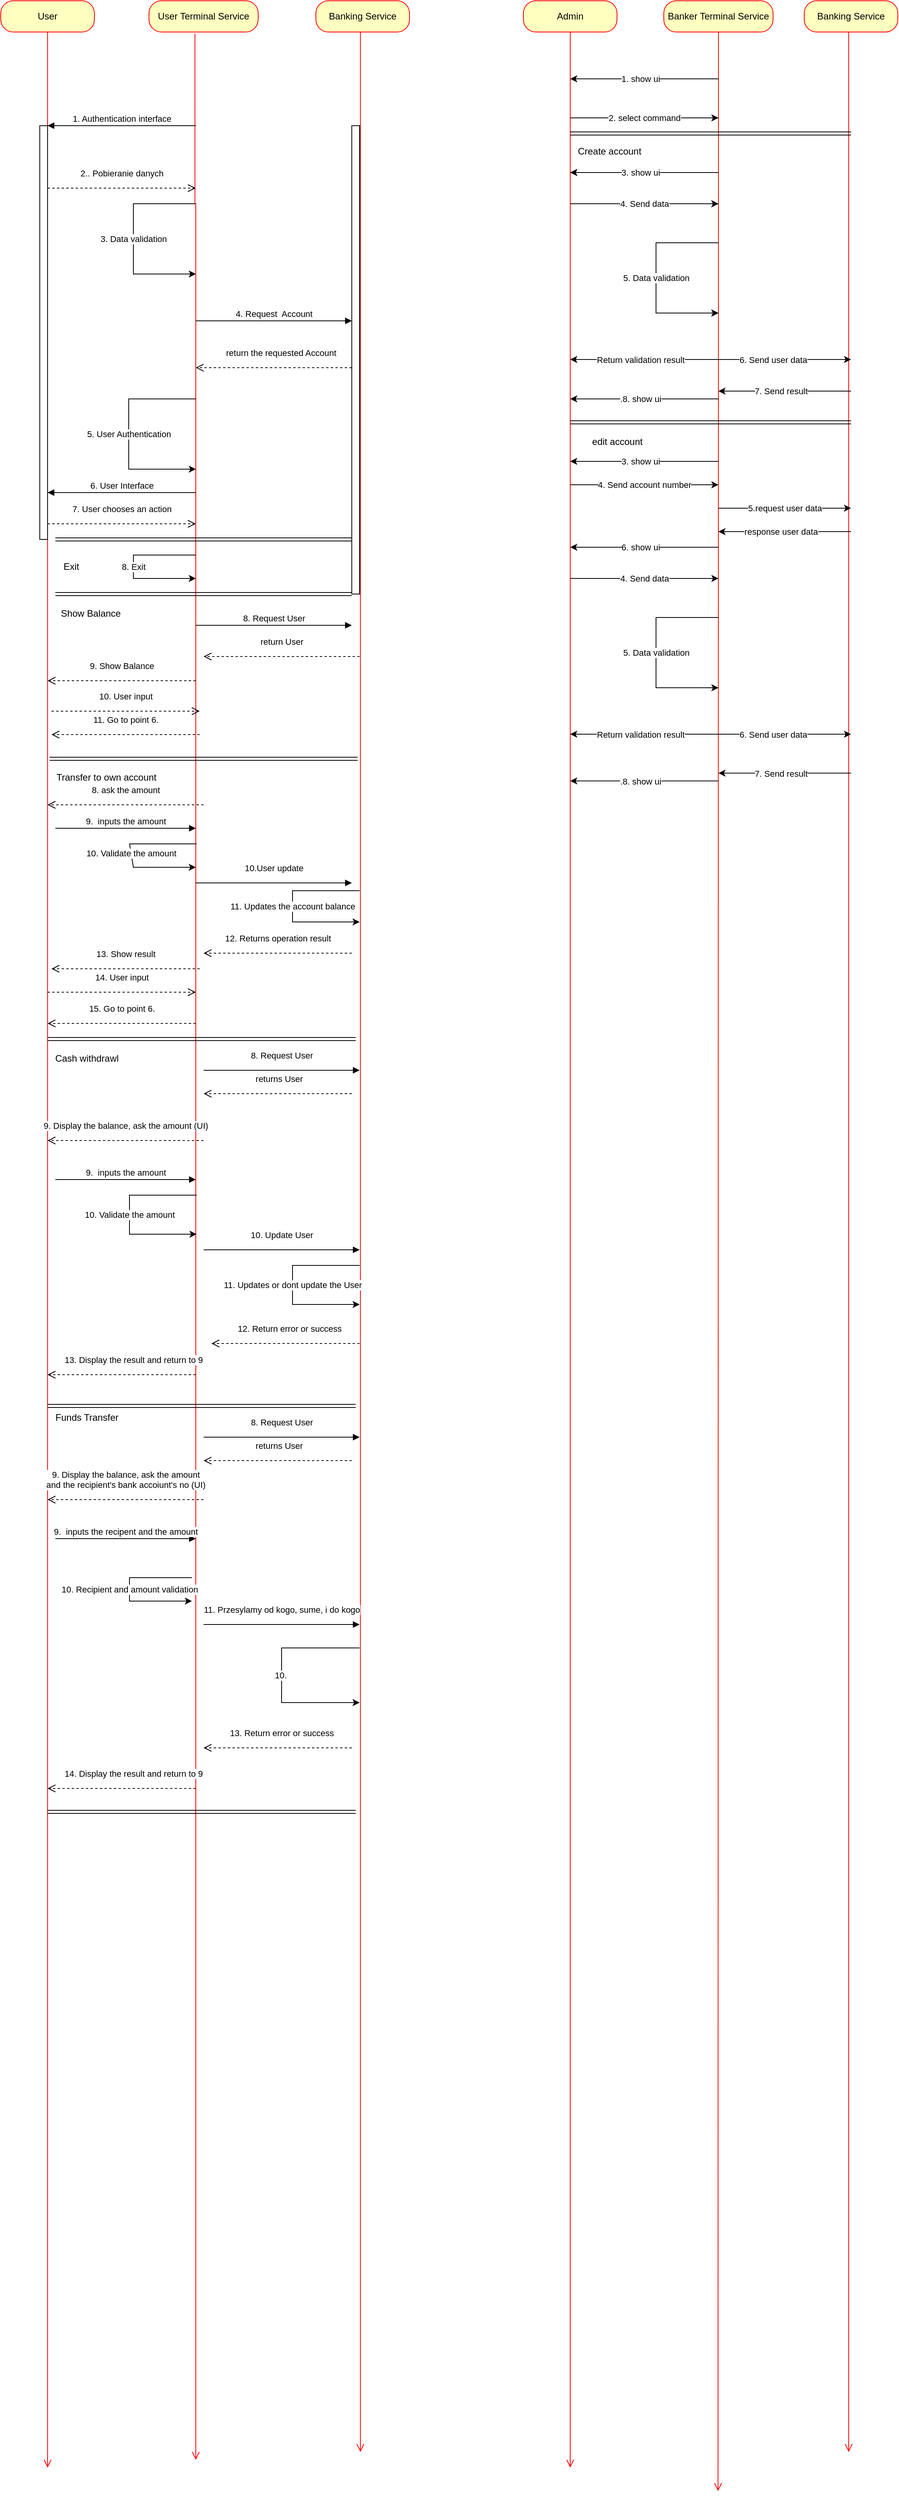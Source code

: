<mxfile version="21.3.2" type="device">
  <diagram id="pbOJgXOL5BV4dpU_iane" name="Page-1">
    <mxGraphModel dx="934" dy="515" grid="1" gridSize="10" guides="1" tooltips="1" connect="1" arrows="1" fold="1" page="1" pageScale="1" pageWidth="827" pageHeight="1169" math="0" shadow="0">
      <root>
        <mxCell id="0" />
        <mxCell id="1" parent="0" />
        <mxCell id="kGQKNDCrvxkRR9i95Aic-10" style="edgeStyle=orthogonalEdgeStyle;rounded=0;orthogonalLoop=1;jettySize=auto;html=1;exitX=0.5;exitY=1;exitDx=0;exitDy=0;" parent="1" edge="1">
          <mxGeometry relative="1" as="geometry">
            <mxPoint x="325" y="350" as="sourcePoint" />
            <mxPoint x="325" y="350" as="targetPoint" />
          </mxGeometry>
        </mxCell>
        <mxCell id="kGQKNDCrvxkRR9i95Aic-25" value="User" style="rounded=1;whiteSpace=wrap;html=1;arcSize=40;fontColor=#000000;fillColor=#ffffc0;strokeColor=#ff0000;" parent="1" vertex="1">
          <mxGeometry x="10" y="100" width="120" height="40" as="geometry" />
        </mxCell>
        <mxCell id="kGQKNDCrvxkRR9i95Aic-26" value="" style="edgeStyle=orthogonalEdgeStyle;html=1;verticalAlign=bottom;endArrow=open;endSize=8;strokeColor=#ff0000;rounded=0;" parent="1" source="kGQKNDCrvxkRR9i95Aic-25" edge="1">
          <mxGeometry relative="1" as="geometry">
            <mxPoint x="70" y="3260" as="targetPoint" />
            <Array as="points">
              <mxPoint x="70" y="515" />
              <mxPoint x="70" y="515" />
            </Array>
          </mxGeometry>
        </mxCell>
        <mxCell id="kGQKNDCrvxkRR9i95Aic-27" value="User Terminal Service" style="rounded=1;whiteSpace=wrap;html=1;arcSize=40;fontColor=#000000;fillColor=#ffffc0;strokeColor=#ff0000;" parent="1" vertex="1">
          <mxGeometry x="200" y="100" width="140" height="40" as="geometry" />
        </mxCell>
        <mxCell id="kGQKNDCrvxkRR9i95Aic-28" value="" style="edgeStyle=orthogonalEdgeStyle;html=1;verticalAlign=bottom;endArrow=open;endSize=8;strokeColor=#ff0000;rounded=0;exitX=0.421;exitY=1.05;exitDx=0;exitDy=0;exitPerimeter=0;" parent="1" source="kGQKNDCrvxkRR9i95Aic-27" edge="1">
          <mxGeometry relative="1" as="geometry">
            <mxPoint x="260" y="3250" as="targetPoint" />
            <mxPoint x="260" y="330" as="sourcePoint" />
            <Array as="points">
              <mxPoint x="259" y="360" />
              <mxPoint x="260" y="360" />
            </Array>
          </mxGeometry>
        </mxCell>
        <mxCell id="kGQKNDCrvxkRR9i95Aic-32" value="" style="html=1;points=[];perimeter=orthogonalPerimeter;outlineConnect=0;targetShapes=umlLifeline;portConstraint=eastwest;newEdgeStyle={&quot;edgeStyle&quot;:&quot;elbowEdgeStyle&quot;,&quot;elbow&quot;:&quot;vertical&quot;,&quot;curved&quot;:0,&quot;rounded&quot;:0};" parent="1" vertex="1">
          <mxGeometry x="60" y="260" width="10" height="530" as="geometry" />
        </mxCell>
        <mxCell id="kGQKNDCrvxkRR9i95Aic-33" value="1. Authentication interface" style="html=1;verticalAlign=bottom;endArrow=block;edgeStyle=elbowEdgeStyle;elbow=vertical;curved=0;rounded=0;" parent="1" target="kGQKNDCrvxkRR9i95Aic-32" edge="1">
          <mxGeometry relative="1" as="geometry">
            <mxPoint x="260" y="260" as="sourcePoint" />
          </mxGeometry>
        </mxCell>
        <mxCell id="kGQKNDCrvxkRR9i95Aic-34" value="2.. Pobieranie danych" style="html=1;verticalAlign=bottom;endArrow=open;dashed=1;endSize=8;edgeStyle=elbowEdgeStyle;elbow=vertical;curved=0;rounded=0;" parent="1" edge="1">
          <mxGeometry y="10" relative="1" as="geometry">
            <mxPoint x="260" y="340" as="targetPoint" />
            <mxPoint x="70" y="340" as="sourcePoint" />
            <mxPoint as="offset" />
          </mxGeometry>
        </mxCell>
        <mxCell id="kGQKNDCrvxkRR9i95Aic-37" value="" style="endArrow=classic;html=1;rounded=0;" parent="1" edge="1">
          <mxGeometry relative="1" as="geometry">
            <mxPoint x="260" y="360" as="sourcePoint" />
            <mxPoint x="260" y="450" as="targetPoint" />
            <Array as="points">
              <mxPoint x="180" y="360" />
              <mxPoint x="180" y="450" />
            </Array>
          </mxGeometry>
        </mxCell>
        <mxCell id="kGQKNDCrvxkRR9i95Aic-38" value="3. Data validation" style="edgeLabel;resizable=0;html=1;align=center;verticalAlign=middle;" parent="kGQKNDCrvxkRR9i95Aic-37" connectable="0" vertex="1">
          <mxGeometry relative="1" as="geometry" />
        </mxCell>
        <mxCell id="kGQKNDCrvxkRR9i95Aic-39" value="Banking Service" style="rounded=1;whiteSpace=wrap;html=1;arcSize=40;fontColor=#000000;fillColor=#ffffc0;strokeColor=#ff0000;" parent="1" vertex="1">
          <mxGeometry x="414" y="100" width="120" height="40" as="geometry" />
        </mxCell>
        <mxCell id="kGQKNDCrvxkRR9i95Aic-40" value="" style="edgeStyle=orthogonalEdgeStyle;html=1;verticalAlign=bottom;endArrow=open;endSize=8;strokeColor=#ff0000;rounded=0;" parent="1" source="kGQKNDCrvxkRR9i95Aic-39" edge="1">
          <mxGeometry relative="1" as="geometry">
            <mxPoint x="471" y="3240" as="targetPoint" />
            <Array as="points">
              <mxPoint x="471" y="230" />
              <mxPoint x="471" y="230" />
            </Array>
          </mxGeometry>
        </mxCell>
        <mxCell id="kGQKNDCrvxkRR9i95Aic-42" value="" style="html=1;points=[];perimeter=orthogonalPerimeter;outlineConnect=0;targetShapes=umlLifeline;portConstraint=eastwest;newEdgeStyle={&quot;edgeStyle&quot;:&quot;elbowEdgeStyle&quot;,&quot;elbow&quot;:&quot;vertical&quot;,&quot;curved&quot;:0,&quot;rounded&quot;:0};" parent="1" vertex="1">
          <mxGeometry x="460" y="260" width="10" height="600" as="geometry" />
        </mxCell>
        <mxCell id="kGQKNDCrvxkRR9i95Aic-43" value="4. Request&amp;nbsp; Account" style="html=1;verticalAlign=bottom;endArrow=block;edgeStyle=elbowEdgeStyle;elbow=vertical;curved=0;rounded=0;" parent="1" target="kGQKNDCrvxkRR9i95Aic-42" edge="1">
          <mxGeometry relative="1" as="geometry">
            <mxPoint x="260" y="510" as="sourcePoint" />
            <Array as="points">
              <mxPoint x="440" y="510" />
            </Array>
          </mxGeometry>
        </mxCell>
        <mxCell id="kGQKNDCrvxkRR9i95Aic-44" value="return the requested Account" style="html=1;verticalAlign=bottom;endArrow=open;dashed=1;endSize=8;edgeStyle=elbowEdgeStyle;elbow=vertical;curved=0;rounded=0;" parent="1" source="kGQKNDCrvxkRR9i95Aic-42" edge="1">
          <mxGeometry x="-0.091" y="-10" relative="1" as="geometry">
            <mxPoint x="260" y="570" as="targetPoint" />
            <Array as="points">
              <mxPoint x="300" y="570" />
            </Array>
            <mxPoint as="offset" />
          </mxGeometry>
        </mxCell>
        <mxCell id="kGQKNDCrvxkRR9i95Aic-45" value="" style="endArrow=classic;html=1;rounded=0;" parent="1" edge="1">
          <mxGeometry relative="1" as="geometry">
            <mxPoint x="260" y="610" as="sourcePoint" />
            <mxPoint x="260" y="700" as="targetPoint" />
            <Array as="points">
              <mxPoint x="174" y="610" />
              <mxPoint x="174" y="700" />
            </Array>
          </mxGeometry>
        </mxCell>
        <mxCell id="kGQKNDCrvxkRR9i95Aic-46" value="5. User Authentication" style="edgeLabel;resizable=0;html=1;align=center;verticalAlign=middle;" parent="kGQKNDCrvxkRR9i95Aic-45" connectable="0" vertex="1">
          <mxGeometry relative="1" as="geometry" />
        </mxCell>
        <mxCell id="kGQKNDCrvxkRR9i95Aic-47" value="8. Request User" style="html=1;verticalAlign=bottom;endArrow=block;edgeStyle=elbowEdgeStyle;elbow=vertical;curved=0;rounded=0;" parent="1" edge="1">
          <mxGeometry relative="1" as="geometry">
            <mxPoint x="260" y="900" as="sourcePoint" />
            <mxPoint x="460" y="900" as="targetPoint" />
            <Array as="points">
              <mxPoint x="440" y="900" />
            </Array>
          </mxGeometry>
        </mxCell>
        <mxCell id="kGQKNDCrvxkRR9i95Aic-48" value="9. Display the balance, ask the amount (UI)" style="html=1;verticalAlign=bottom;endArrow=open;dashed=1;endSize=8;edgeStyle=elbowEdgeStyle;elbow=vertical;curved=0;rounded=0;" parent="1" edge="1">
          <mxGeometry y="-10" relative="1" as="geometry">
            <mxPoint x="70" y="1560" as="targetPoint" />
            <mxPoint x="270" y="1560" as="sourcePoint" />
            <Array as="points">
              <mxPoint x="110" y="1560" />
            </Array>
            <mxPoint as="offset" />
          </mxGeometry>
        </mxCell>
        <mxCell id="kGQKNDCrvxkRR9i95Aic-49" value="6. User Interface" style="html=1;verticalAlign=bottom;endArrow=block;edgeStyle=elbowEdgeStyle;elbow=vertical;curved=0;rounded=0;" parent="1" edge="1">
          <mxGeometry relative="1" as="geometry">
            <mxPoint x="260" y="730" as="sourcePoint" />
            <mxPoint x="70" y="730" as="targetPoint" />
          </mxGeometry>
        </mxCell>
        <mxCell id="kGQKNDCrvxkRR9i95Aic-50" value="7. User chooses an action" style="html=1;verticalAlign=bottom;endArrow=open;dashed=1;endSize=8;edgeStyle=elbowEdgeStyle;elbow=vertical;curved=0;rounded=0;" parent="1" source="kGQKNDCrvxkRR9i95Aic-32" edge="1">
          <mxGeometry y="10" relative="1" as="geometry">
            <mxPoint x="260" y="770" as="targetPoint" />
            <mxPoint x="80" y="770" as="sourcePoint" />
            <mxPoint as="offset" />
          </mxGeometry>
        </mxCell>
        <mxCell id="kGQKNDCrvxkRR9i95Aic-52" value="" style="shape=link;html=1;rounded=0;" parent="1" target="kGQKNDCrvxkRR9i95Aic-42" edge="1">
          <mxGeometry width="100" relative="1" as="geometry">
            <mxPoint x="80" y="790" as="sourcePoint" />
            <mxPoint x="220" y="790" as="targetPoint" />
          </mxGeometry>
        </mxCell>
        <mxCell id="kGQKNDCrvxkRR9i95Aic-53" value="Exit" style="text;html=1;align=center;verticalAlign=middle;resizable=0;points=[];autosize=1;strokeColor=none;fillColor=none;" parent="1" vertex="1">
          <mxGeometry x="80" y="810" width="40" height="30" as="geometry" />
        </mxCell>
        <mxCell id="kGQKNDCrvxkRR9i95Aic-54" value="" style="endArrow=classic;html=1;rounded=0;" parent="1" edge="1">
          <mxGeometry relative="1" as="geometry">
            <mxPoint x="260" y="810" as="sourcePoint" />
            <mxPoint x="260" y="840" as="targetPoint" />
            <Array as="points">
              <mxPoint x="180" y="810" />
              <mxPoint x="180" y="820" />
              <mxPoint x="180" y="840" />
              <mxPoint x="220" y="840" />
            </Array>
          </mxGeometry>
        </mxCell>
        <mxCell id="kGQKNDCrvxkRR9i95Aic-55" value="8. Exit" style="edgeLabel;resizable=0;html=1;align=center;verticalAlign=middle;" parent="kGQKNDCrvxkRR9i95Aic-54" connectable="0" vertex="1">
          <mxGeometry relative="1" as="geometry" />
        </mxCell>
        <mxCell id="kGQKNDCrvxkRR9i95Aic-56" value="Show Balance" style="text;html=1;align=center;verticalAlign=middle;resizable=0;points=[];autosize=1;strokeColor=none;fillColor=none;" parent="1" vertex="1">
          <mxGeometry x="75" y="870" width="100" height="30" as="geometry" />
        </mxCell>
        <mxCell id="kGQKNDCrvxkRR9i95Aic-57" value="" style="shape=link;html=1;rounded=0;" parent="1" edge="1">
          <mxGeometry width="100" relative="1" as="geometry">
            <mxPoint x="80" y="860" as="sourcePoint" />
            <mxPoint x="460" y="860" as="targetPoint" />
          </mxGeometry>
        </mxCell>
        <mxCell id="kGQKNDCrvxkRR9i95Aic-58" value="9. Show Balance" style="html=1;verticalAlign=bottom;endArrow=open;dashed=1;endSize=8;edgeStyle=elbowEdgeStyle;elbow=vertical;curved=0;rounded=0;" parent="1" edge="1">
          <mxGeometry y="-10" relative="1" as="geometry">
            <mxPoint x="70" y="971" as="targetPoint" />
            <mxPoint x="260" y="971" as="sourcePoint" />
            <Array as="points">
              <mxPoint x="100" y="971" />
            </Array>
            <mxPoint as="offset" />
          </mxGeometry>
        </mxCell>
        <mxCell id="kGQKNDCrvxkRR9i95Aic-59" value="" style="shape=link;html=1;rounded=0;" parent="1" edge="1">
          <mxGeometry width="100" relative="1" as="geometry">
            <mxPoint x="72.5" y="1071" as="sourcePoint" />
            <mxPoint x="467.5" y="1071" as="targetPoint" />
          </mxGeometry>
        </mxCell>
        <mxCell id="kGQKNDCrvxkRR9i95Aic-60" value="10. User input" style="html=1;verticalAlign=bottom;endArrow=open;dashed=1;endSize=8;edgeStyle=elbowEdgeStyle;elbow=vertical;curved=0;rounded=0;" parent="1" edge="1">
          <mxGeometry y="10" relative="1" as="geometry">
            <mxPoint x="265" y="1010" as="targetPoint" />
            <mxPoint x="75" y="1010" as="sourcePoint" />
            <mxPoint as="offset" />
          </mxGeometry>
        </mxCell>
        <mxCell id="kGQKNDCrvxkRR9i95Aic-61" value="11. Go to point 6." style="html=1;verticalAlign=bottom;endArrow=open;dashed=1;endSize=8;edgeStyle=elbowEdgeStyle;elbow=vertical;curved=0;rounded=0;" parent="1" edge="1">
          <mxGeometry y="-10" relative="1" as="geometry">
            <mxPoint x="75" y="1040" as="targetPoint" />
            <mxPoint x="265" y="1040" as="sourcePoint" />
            <Array as="points">
              <mxPoint x="105" y="1040" />
            </Array>
            <mxPoint as="offset" />
          </mxGeometry>
        </mxCell>
        <mxCell id="kGQKNDCrvxkRR9i95Aic-62" value="" style="shape=link;html=1;rounded=0;" parent="1" edge="1">
          <mxGeometry width="100" relative="1" as="geometry">
            <mxPoint x="70" y="1430" as="sourcePoint" />
            <mxPoint x="465" y="1430" as="targetPoint" />
          </mxGeometry>
        </mxCell>
        <mxCell id="kGQKNDCrvxkRR9i95Aic-63" value="Transfer to own account" style="text;html=1;align=center;verticalAlign=middle;resizable=0;points=[];autosize=1;strokeColor=none;fillColor=none;" parent="1" vertex="1">
          <mxGeometry x="70" y="1080" width="150" height="30" as="geometry" />
        </mxCell>
        <mxCell id="kGQKNDCrvxkRR9i95Aic-64" value="10.User update" style="html=1;verticalAlign=bottom;endArrow=block;edgeStyle=elbowEdgeStyle;elbow=vertical;curved=0;rounded=0;" parent="1" edge="1">
          <mxGeometry y="10" relative="1" as="geometry">
            <mxPoint x="260" y="1230" as="sourcePoint" />
            <mxPoint x="460" y="1230" as="targetPoint" />
            <Array as="points">
              <mxPoint x="440" y="1230" />
            </Array>
            <mxPoint as="offset" />
          </mxGeometry>
        </mxCell>
        <mxCell id="kGQKNDCrvxkRR9i95Aic-65" value="return User" style="html=1;verticalAlign=bottom;endArrow=open;dashed=1;endSize=8;edgeStyle=elbowEdgeStyle;elbow=vertical;curved=0;rounded=0;" parent="1" edge="1">
          <mxGeometry y="-10" relative="1" as="geometry">
            <mxPoint x="270" y="940" as="targetPoint" />
            <mxPoint x="470" y="940" as="sourcePoint" />
            <Array as="points">
              <mxPoint x="310" y="940" />
            </Array>
            <mxPoint as="offset" />
          </mxGeometry>
        </mxCell>
        <mxCell id="kGQKNDCrvxkRR9i95Aic-66" value="9.&amp;nbsp; inputs the amount" style="html=1;verticalAlign=bottom;endArrow=block;edgeStyle=elbowEdgeStyle;elbow=vertical;curved=0;rounded=0;" parent="1" edge="1">
          <mxGeometry relative="1" as="geometry">
            <mxPoint x="80" y="1160" as="sourcePoint" />
            <mxPoint x="260" y="1160" as="targetPoint" />
            <Array as="points">
              <mxPoint x="240" y="1160" />
            </Array>
          </mxGeometry>
        </mxCell>
        <mxCell id="kGQKNDCrvxkRR9i95Aic-67" value="" style="endArrow=classic;html=1;rounded=0;" parent="1" edge="1">
          <mxGeometry relative="1" as="geometry">
            <mxPoint x="470" y="1240" as="sourcePoint" />
            <mxPoint x="470" y="1280" as="targetPoint" />
            <Array as="points">
              <mxPoint x="430" y="1240" />
              <mxPoint x="384" y="1240" />
              <mxPoint x="384" y="1280" />
              <mxPoint x="430" y="1280" />
            </Array>
          </mxGeometry>
        </mxCell>
        <mxCell id="kGQKNDCrvxkRR9i95Aic-68" value="11. Updates the account balance" style="edgeLabel;resizable=0;html=1;align=center;verticalAlign=middle;" parent="kGQKNDCrvxkRR9i95Aic-67" connectable="0" vertex="1">
          <mxGeometry relative="1" as="geometry" />
        </mxCell>
        <mxCell id="kGQKNDCrvxkRR9i95Aic-69" value="15. Go to point 6." style="html=1;verticalAlign=bottom;endArrow=open;dashed=1;endSize=8;edgeStyle=elbowEdgeStyle;elbow=vertical;curved=0;rounded=0;" parent="1" edge="1">
          <mxGeometry y="-10" relative="1" as="geometry">
            <mxPoint x="70" y="1410" as="targetPoint" />
            <mxPoint x="260" y="1410" as="sourcePoint" />
            <Array as="points">
              <mxPoint x="100" y="1410" />
            </Array>
            <mxPoint as="offset" />
          </mxGeometry>
        </mxCell>
        <mxCell id="kGQKNDCrvxkRR9i95Aic-70" value="13. Show result" style="html=1;verticalAlign=bottom;endArrow=open;dashed=1;endSize=8;edgeStyle=elbowEdgeStyle;elbow=vertical;curved=0;rounded=0;" parent="1" edge="1">
          <mxGeometry y="-10" relative="1" as="geometry">
            <mxPoint x="75" y="1340" as="targetPoint" />
            <mxPoint x="265" y="1340" as="sourcePoint" />
            <Array as="points">
              <mxPoint x="105" y="1340" />
            </Array>
            <mxPoint as="offset" />
          </mxGeometry>
        </mxCell>
        <mxCell id="kGQKNDCrvxkRR9i95Aic-71" value="12. Returns operation result" style="html=1;verticalAlign=bottom;endArrow=open;dashed=1;endSize=8;edgeStyle=elbowEdgeStyle;elbow=vertical;curved=0;rounded=0;" parent="1" edge="1">
          <mxGeometry y="-10" relative="1" as="geometry">
            <mxPoint x="270" y="1320" as="targetPoint" />
            <mxPoint x="460" y="1320" as="sourcePoint" />
            <Array as="points">
              <mxPoint x="300" y="1320" />
            </Array>
            <mxPoint as="offset" />
          </mxGeometry>
        </mxCell>
        <mxCell id="kGQKNDCrvxkRR9i95Aic-73" value="14. User input" style="html=1;verticalAlign=bottom;endArrow=open;dashed=1;endSize=8;edgeStyle=elbowEdgeStyle;elbow=vertical;curved=0;rounded=0;" parent="1" edge="1">
          <mxGeometry y="10" relative="1" as="geometry">
            <mxPoint x="260" y="1370" as="targetPoint" />
            <mxPoint x="70" y="1370" as="sourcePoint" />
            <mxPoint as="offset" />
          </mxGeometry>
        </mxCell>
        <mxCell id="kGQKNDCrvxkRR9i95Aic-74" value="Cash withdrawl" style="text;html=1;align=center;verticalAlign=middle;resizable=0;points=[];autosize=1;strokeColor=none;fillColor=none;" parent="1" vertex="1">
          <mxGeometry x="70" y="1440" width="100" height="30" as="geometry" />
        </mxCell>
        <mxCell id="kGQKNDCrvxkRR9i95Aic-75" value="8. ask the amount" style="html=1;verticalAlign=bottom;endArrow=open;dashed=1;endSize=8;edgeStyle=elbowEdgeStyle;elbow=vertical;curved=0;rounded=0;" parent="1" edge="1">
          <mxGeometry y="-10" relative="1" as="geometry">
            <mxPoint x="70" y="1130" as="targetPoint" />
            <mxPoint x="270" y="1130" as="sourcePoint" />
            <Array as="points">
              <mxPoint x="110" y="1130" />
            </Array>
            <mxPoint as="offset" />
          </mxGeometry>
        </mxCell>
        <mxCell id="kGQKNDCrvxkRR9i95Aic-77" value="9.&amp;nbsp; inputs the amount" style="html=1;verticalAlign=bottom;endArrow=block;edgeStyle=elbowEdgeStyle;elbow=vertical;curved=0;rounded=0;" parent="1" edge="1">
          <mxGeometry relative="1" as="geometry">
            <mxPoint x="80" y="1610" as="sourcePoint" />
            <mxPoint x="260" y="1610" as="targetPoint" />
            <Array as="points">
              <mxPoint x="240" y="1610" />
            </Array>
          </mxGeometry>
        </mxCell>
        <mxCell id="kGQKNDCrvxkRR9i95Aic-78" value="8. Request User" style="html=1;verticalAlign=bottom;endArrow=block;edgeStyle=elbowEdgeStyle;elbow=vertical;curved=0;rounded=0;" parent="1" edge="1">
          <mxGeometry y="10" relative="1" as="geometry">
            <mxPoint x="270" y="1470" as="sourcePoint" />
            <mxPoint x="470" y="1470" as="targetPoint" />
            <Array as="points">
              <mxPoint x="450" y="1470" />
            </Array>
            <mxPoint as="offset" />
          </mxGeometry>
        </mxCell>
        <mxCell id="kGQKNDCrvxkRR9i95Aic-79" value="" style="endArrow=classic;html=1;rounded=0;" parent="1" edge="1">
          <mxGeometry relative="1" as="geometry">
            <mxPoint x="470" y="1720" as="sourcePoint" />
            <mxPoint x="470" y="1770" as="targetPoint" />
            <Array as="points">
              <mxPoint x="384" y="1720" />
              <mxPoint x="384" y="1770" />
              <mxPoint x="430" y="1770" />
            </Array>
          </mxGeometry>
        </mxCell>
        <mxCell id="kGQKNDCrvxkRR9i95Aic-80" value="11. Updates or dont update the User" style="edgeLabel;resizable=0;html=1;align=center;verticalAlign=middle;" parent="kGQKNDCrvxkRR9i95Aic-79" connectable="0" vertex="1">
          <mxGeometry relative="1" as="geometry" />
        </mxCell>
        <mxCell id="kGQKNDCrvxkRR9i95Aic-81" value="&amp;nbsp;returns User" style="html=1;verticalAlign=bottom;endArrow=open;dashed=1;endSize=8;edgeStyle=elbowEdgeStyle;elbow=vertical;curved=0;rounded=0;" parent="1" edge="1">
          <mxGeometry y="-10" relative="1" as="geometry">
            <mxPoint x="270" y="1500" as="targetPoint" />
            <mxPoint x="460" y="1500" as="sourcePoint" />
            <Array as="points">
              <mxPoint x="300" y="1500" />
            </Array>
            <mxPoint as="offset" />
          </mxGeometry>
        </mxCell>
        <mxCell id="kGQKNDCrvxkRR9i95Aic-82" value="" style="endArrow=classic;html=1;rounded=0;" parent="1" edge="1">
          <mxGeometry relative="1" as="geometry">
            <mxPoint x="261" y="1630" as="sourcePoint" />
            <mxPoint x="261" y="1680" as="targetPoint" />
            <Array as="points">
              <mxPoint x="175" y="1630" />
              <mxPoint x="175" y="1680" />
              <mxPoint x="221" y="1680" />
            </Array>
          </mxGeometry>
        </mxCell>
        <mxCell id="kGQKNDCrvxkRR9i95Aic-83" value="10. Validate the amount" style="edgeLabel;resizable=0;html=1;align=center;verticalAlign=middle;" parent="kGQKNDCrvxkRR9i95Aic-82" connectable="0" vertex="1">
          <mxGeometry relative="1" as="geometry" />
        </mxCell>
        <mxCell id="kGQKNDCrvxkRR9i95Aic-84" value="13. Display the result and return to 9" style="html=1;verticalAlign=bottom;endArrow=open;dashed=1;endSize=8;edgeStyle=elbowEdgeStyle;elbow=vertical;curved=0;rounded=0;" parent="1" edge="1">
          <mxGeometry x="-0.158" y="-10" relative="1" as="geometry">
            <mxPoint x="70" y="1860" as="targetPoint" />
            <mxPoint x="260" y="1860" as="sourcePoint" />
            <Array as="points">
              <mxPoint x="100" y="1860" />
            </Array>
            <mxPoint as="offset" />
          </mxGeometry>
        </mxCell>
        <mxCell id="kGQKNDCrvxkRR9i95Aic-85" value="10. Update User" style="html=1;verticalAlign=bottom;endArrow=block;edgeStyle=elbowEdgeStyle;elbow=vertical;curved=0;rounded=0;" parent="1" edge="1">
          <mxGeometry y="10" relative="1" as="geometry">
            <mxPoint x="270" y="1700" as="sourcePoint" />
            <mxPoint x="470" y="1700" as="targetPoint" />
            <Array as="points">
              <mxPoint x="450" y="1700" />
            </Array>
            <mxPoint as="offset" />
          </mxGeometry>
        </mxCell>
        <mxCell id="kGQKNDCrvxkRR9i95Aic-87" value="12. Return error or success" style="html=1;verticalAlign=bottom;endArrow=open;dashed=1;endSize=8;edgeStyle=elbowEdgeStyle;elbow=vertical;curved=0;rounded=0;" parent="1" edge="1">
          <mxGeometry x="-0.053" y="-10" relative="1" as="geometry">
            <mxPoint x="280" y="1820" as="targetPoint" />
            <mxPoint x="470" y="1820" as="sourcePoint" />
            <Array as="points">
              <mxPoint x="310" y="1820" />
            </Array>
            <mxPoint as="offset" />
          </mxGeometry>
        </mxCell>
        <mxCell id="kGQKNDCrvxkRR9i95Aic-91" value="" style="shape=link;html=1;rounded=0;" parent="1" edge="1">
          <mxGeometry width="100" relative="1" as="geometry">
            <mxPoint x="70" y="1900" as="sourcePoint" />
            <mxPoint x="465" y="1900" as="targetPoint" />
          </mxGeometry>
        </mxCell>
        <mxCell id="kGQKNDCrvxkRR9i95Aic-92" value="Funds Transfer" style="text;html=1;align=center;verticalAlign=middle;resizable=0;points=[];autosize=1;strokeColor=none;fillColor=none;" parent="1" vertex="1">
          <mxGeometry x="70" y="1900" width="100" height="30" as="geometry" />
        </mxCell>
        <mxCell id="kGQKNDCrvxkRR9i95Aic-94" value="" style="endArrow=classic;html=1;rounded=0;" parent="1" edge="1">
          <mxGeometry relative="1" as="geometry">
            <mxPoint x="255" y="2120" as="sourcePoint" />
            <mxPoint x="255" y="2150" as="targetPoint" />
            <Array as="points">
              <mxPoint x="175" y="2120" />
              <mxPoint x="175" y="2150" />
              <mxPoint x="215" y="2150" />
            </Array>
          </mxGeometry>
        </mxCell>
        <mxCell id="kGQKNDCrvxkRR9i95Aic-95" value="10. Recipient and amount validation" style="edgeLabel;resizable=0;html=1;align=center;verticalAlign=middle;" parent="kGQKNDCrvxkRR9i95Aic-94" connectable="0" vertex="1">
          <mxGeometry relative="1" as="geometry" />
        </mxCell>
        <mxCell id="kGQKNDCrvxkRR9i95Aic-96" value="9.&amp;nbsp; inputs the recipent and the amount" style="html=1;verticalAlign=bottom;endArrow=block;edgeStyle=elbowEdgeStyle;elbow=vertical;curved=0;rounded=0;" parent="1" edge="1">
          <mxGeometry relative="1" as="geometry">
            <mxPoint x="80" y="2070" as="sourcePoint" />
            <mxPoint x="260" y="2070" as="targetPoint" />
            <Array as="points">
              <mxPoint x="240" y="2070" />
            </Array>
          </mxGeometry>
        </mxCell>
        <mxCell id="kGQKNDCrvxkRR9i95Aic-106" value="" style="shape=link;html=1;rounded=0;" parent="1" edge="1">
          <mxGeometry width="100" relative="1" as="geometry">
            <mxPoint x="70" y="2420" as="sourcePoint" />
            <mxPoint x="465" y="2420" as="targetPoint" />
          </mxGeometry>
        </mxCell>
        <mxCell id="kGQKNDCrvxkRR9i95Aic-118" value="Banker Terminal Service" style="rounded=1;whiteSpace=wrap;html=1;arcSize=40;fontColor=#000000;fillColor=#ffffc0;strokeColor=#ff0000;" parent="1" vertex="1">
          <mxGeometry x="860" y="100" width="140" height="40" as="geometry" />
        </mxCell>
        <mxCell id="kGQKNDCrvxkRR9i95Aic-121" value="" style="endArrow=classic;html=1;rounded=0;" parent="1" edge="1">
          <mxGeometry relative="1" as="geometry">
            <mxPoint x="261" y="1180" as="sourcePoint" />
            <mxPoint x="260" y="1210" as="targetPoint" />
            <Array as="points">
              <mxPoint x="175" y="1180" />
              <mxPoint x="180" y="1210" />
              <mxPoint x="221" y="1210" />
            </Array>
          </mxGeometry>
        </mxCell>
        <mxCell id="kGQKNDCrvxkRR9i95Aic-122" value="10. Validate the amount" style="edgeLabel;resizable=0;html=1;align=center;verticalAlign=middle;" parent="kGQKNDCrvxkRR9i95Aic-121" connectable="0" vertex="1">
          <mxGeometry relative="1" as="geometry" />
        </mxCell>
        <mxCell id="kGQKNDCrvxkRR9i95Aic-125" value="8. Request User" style="html=1;verticalAlign=bottom;endArrow=block;edgeStyle=elbowEdgeStyle;elbow=vertical;curved=0;rounded=0;" parent="1" edge="1">
          <mxGeometry y="10" relative="1" as="geometry">
            <mxPoint x="270" y="1940" as="sourcePoint" />
            <mxPoint x="470" y="1940" as="targetPoint" />
            <Array as="points">
              <mxPoint x="450" y="1940" />
            </Array>
            <mxPoint as="offset" />
          </mxGeometry>
        </mxCell>
        <mxCell id="kGQKNDCrvxkRR9i95Aic-126" value="&amp;nbsp;returns User" style="html=1;verticalAlign=bottom;endArrow=open;dashed=1;endSize=8;edgeStyle=elbowEdgeStyle;elbow=vertical;curved=0;rounded=0;" parent="1" edge="1">
          <mxGeometry y="-10" relative="1" as="geometry">
            <mxPoint x="270" y="1970" as="targetPoint" />
            <mxPoint x="460" y="1970" as="sourcePoint" />
            <Array as="points">
              <mxPoint x="300" y="1970" />
            </Array>
            <mxPoint as="offset" />
          </mxGeometry>
        </mxCell>
        <mxCell id="kGQKNDCrvxkRR9i95Aic-128" value="9. Display the balance, ask the amount &lt;br&gt;and the recipient&#39;s bank accoiunt&#39;s no (UI)" style="html=1;verticalAlign=bottom;endArrow=open;dashed=1;endSize=8;edgeStyle=elbowEdgeStyle;elbow=vertical;curved=0;rounded=0;" parent="1" edge="1">
          <mxGeometry y="-10" relative="1" as="geometry">
            <mxPoint x="70" y="2020" as="targetPoint" />
            <mxPoint x="270" y="2020" as="sourcePoint" />
            <Array as="points">
              <mxPoint x="110" y="2020" />
            </Array>
            <mxPoint as="offset" />
          </mxGeometry>
        </mxCell>
        <mxCell id="kGQKNDCrvxkRR9i95Aic-129" value="11. Przesylamy od kogo, sume, i do kogo" style="html=1;verticalAlign=bottom;endArrow=block;edgeStyle=elbowEdgeStyle;elbow=vertical;curved=0;rounded=0;" parent="1" edge="1">
          <mxGeometry y="10" relative="1" as="geometry">
            <mxPoint x="270" y="2180" as="sourcePoint" />
            <mxPoint x="470" y="2180" as="targetPoint" />
            <Array as="points">
              <mxPoint x="450" y="2180" />
            </Array>
            <mxPoint as="offset" />
          </mxGeometry>
        </mxCell>
        <mxCell id="kGQKNDCrvxkRR9i95Aic-130" value="13. Return error or success" style="html=1;verticalAlign=bottom;endArrow=open;dashed=1;endSize=8;edgeStyle=elbowEdgeStyle;elbow=vertical;curved=0;rounded=0;" parent="1" edge="1">
          <mxGeometry x="-0.053" y="-10" relative="1" as="geometry">
            <mxPoint x="270" y="2338" as="targetPoint" />
            <mxPoint x="460" y="2338" as="sourcePoint" />
            <Array as="points">
              <mxPoint x="300" y="2338" />
            </Array>
            <mxPoint as="offset" />
          </mxGeometry>
        </mxCell>
        <mxCell id="kGQKNDCrvxkRR9i95Aic-131" value="14. Display the result and return to 9" style="html=1;verticalAlign=bottom;endArrow=open;dashed=1;endSize=8;edgeStyle=elbowEdgeStyle;elbow=vertical;curved=0;rounded=0;" parent="1" edge="1">
          <mxGeometry x="-0.158" y="-10" relative="1" as="geometry">
            <mxPoint x="70" y="2390" as="targetPoint" />
            <mxPoint x="260" y="2390" as="sourcePoint" />
            <Array as="points">
              <mxPoint x="100" y="2390" />
            </Array>
            <mxPoint as="offset" />
          </mxGeometry>
        </mxCell>
        <mxCell id="kGQKNDCrvxkRR9i95Aic-132" value="12.&amp;nbsp;&amp;nbsp;" style="endArrow=classic;html=1;rounded=0;" parent="1" edge="1">
          <mxGeometry relative="1" as="geometry">
            <mxPoint x="470" y="2210" as="sourcePoint" />
            <mxPoint x="470" y="2280" as="targetPoint" />
            <Array as="points">
              <mxPoint x="430" y="2210" />
              <mxPoint x="370" y="2210" />
              <mxPoint x="370" y="2280" />
              <mxPoint x="430" y="2280" />
            </Array>
          </mxGeometry>
        </mxCell>
        <mxCell id="kGQKNDCrvxkRR9i95Aic-133" value="10.&amp;nbsp;" style="edgeLabel;resizable=0;html=1;align=center;verticalAlign=middle;" parent="kGQKNDCrvxkRR9i95Aic-132" connectable="0" vertex="1">
          <mxGeometry relative="1" as="geometry" />
        </mxCell>
        <mxCell id="2PVzcU3Bp6ld0V8fKNdN-1" value="" style="edgeStyle=orthogonalEdgeStyle;html=1;verticalAlign=bottom;endArrow=open;endSize=8;strokeColor=#ff0000;rounded=0;exitX=0.5;exitY=1;exitDx=0;exitDy=0;" edge="1" parent="1" source="kGQKNDCrvxkRR9i95Aic-118">
          <mxGeometry relative="1" as="geometry">
            <mxPoint x="929.5" y="3290" as="targetPoint" />
            <Array as="points">
              <mxPoint x="930" y="280" />
            </Array>
            <mxPoint x="929.5" y="190" as="sourcePoint" />
          </mxGeometry>
        </mxCell>
        <mxCell id="2PVzcU3Bp6ld0V8fKNdN-7" value="Admin" style="rounded=1;whiteSpace=wrap;html=1;arcSize=40;fontColor=#000000;fillColor=#ffffc0;strokeColor=#ff0000;" vertex="1" parent="1">
          <mxGeometry x="680" y="100" width="120" height="40" as="geometry" />
        </mxCell>
        <mxCell id="2PVzcU3Bp6ld0V8fKNdN-8" value="" style="edgeStyle=orthogonalEdgeStyle;html=1;verticalAlign=bottom;endArrow=open;endSize=8;strokeColor=#ff0000;rounded=0;" edge="1" parent="1" source="2PVzcU3Bp6ld0V8fKNdN-7">
          <mxGeometry relative="1" as="geometry">
            <mxPoint x="740" y="3260" as="targetPoint" />
            <Array as="points">
              <mxPoint x="740" y="515" />
              <mxPoint x="740" y="515" />
            </Array>
          </mxGeometry>
        </mxCell>
        <mxCell id="2PVzcU3Bp6ld0V8fKNdN-12" value="Banking Service" style="rounded=1;whiteSpace=wrap;html=1;arcSize=40;fontColor=#000000;fillColor=#ffffc0;strokeColor=#ff0000;" vertex="1" parent="1">
          <mxGeometry x="1040" y="100" width="120" height="40" as="geometry" />
        </mxCell>
        <mxCell id="2PVzcU3Bp6ld0V8fKNdN-13" value="" style="edgeStyle=orthogonalEdgeStyle;html=1;verticalAlign=bottom;endArrow=open;endSize=8;strokeColor=#ff0000;rounded=0;" edge="1" parent="1" source="2PVzcU3Bp6ld0V8fKNdN-12">
          <mxGeometry relative="1" as="geometry">
            <mxPoint x="1097" y="3240" as="targetPoint" />
            <Array as="points">
              <mxPoint x="1097" y="230" />
              <mxPoint x="1097" y="230" />
            </Array>
          </mxGeometry>
        </mxCell>
        <mxCell id="2PVzcU3Bp6ld0V8fKNdN-14" value="" style="endArrow=classic;html=1;rounded=0;" edge="1" parent="1">
          <mxGeometry relative="1" as="geometry">
            <mxPoint x="740" y="250" as="sourcePoint" />
            <mxPoint x="930" y="250" as="targetPoint" />
            <Array as="points">
              <mxPoint x="830" y="250" />
            </Array>
          </mxGeometry>
        </mxCell>
        <mxCell id="2PVzcU3Bp6ld0V8fKNdN-15" value="2. select command" style="edgeLabel;resizable=0;html=1;align=center;verticalAlign=middle;" connectable="0" vertex="1" parent="2PVzcU3Bp6ld0V8fKNdN-14">
          <mxGeometry relative="1" as="geometry" />
        </mxCell>
        <mxCell id="2PVzcU3Bp6ld0V8fKNdN-17" value="" style="endArrow=classic;html=1;rounded=0;" edge="1" parent="1">
          <mxGeometry relative="1" as="geometry">
            <mxPoint x="930" y="200" as="sourcePoint" />
            <mxPoint x="740" y="200" as="targetPoint" />
            <Array as="points">
              <mxPoint x="930" y="200" />
            </Array>
          </mxGeometry>
        </mxCell>
        <mxCell id="2PVzcU3Bp6ld0V8fKNdN-18" value="1. show ui" style="edgeLabel;resizable=0;html=1;align=center;verticalAlign=middle;" connectable="0" vertex="1" parent="2PVzcU3Bp6ld0V8fKNdN-17">
          <mxGeometry relative="1" as="geometry">
            <mxPoint x="-5" as="offset" />
          </mxGeometry>
        </mxCell>
        <mxCell id="2PVzcU3Bp6ld0V8fKNdN-19" value="" style="shape=link;html=1;rounded=0;" edge="1" parent="1">
          <mxGeometry width="100" relative="1" as="geometry">
            <mxPoint x="740" y="270" as="sourcePoint" />
            <mxPoint x="1100" y="270" as="targetPoint" />
          </mxGeometry>
        </mxCell>
        <mxCell id="2PVzcU3Bp6ld0V8fKNdN-20" value="Create account" style="text;html=1;align=center;verticalAlign=middle;resizable=0;points=[];autosize=1;strokeColor=none;fillColor=none;" vertex="1" parent="1">
          <mxGeometry x="740" y="278" width="100" height="30" as="geometry" />
        </mxCell>
        <mxCell id="2PVzcU3Bp6ld0V8fKNdN-21" value="" style="endArrow=classic;html=1;rounded=0;" edge="1" parent="1">
          <mxGeometry relative="1" as="geometry">
            <mxPoint x="930" y="320" as="sourcePoint" />
            <mxPoint x="740" y="320" as="targetPoint" />
            <Array as="points">
              <mxPoint x="930" y="320" />
            </Array>
          </mxGeometry>
        </mxCell>
        <mxCell id="2PVzcU3Bp6ld0V8fKNdN-22" value="3. show ui" style="edgeLabel;resizable=0;html=1;align=center;verticalAlign=middle;" connectable="0" vertex="1" parent="2PVzcU3Bp6ld0V8fKNdN-21">
          <mxGeometry relative="1" as="geometry">
            <mxPoint x="-5" as="offset" />
          </mxGeometry>
        </mxCell>
        <mxCell id="2PVzcU3Bp6ld0V8fKNdN-23" value="" style="endArrow=classic;html=1;rounded=0;" edge="1" parent="1">
          <mxGeometry relative="1" as="geometry">
            <mxPoint x="740" y="360" as="sourcePoint" />
            <mxPoint x="930" y="360" as="targetPoint" />
            <Array as="points">
              <mxPoint x="830" y="360" />
            </Array>
          </mxGeometry>
        </mxCell>
        <mxCell id="2PVzcU3Bp6ld0V8fKNdN-24" value="4. Send data" style="edgeLabel;resizable=0;html=1;align=center;verticalAlign=middle;" connectable="0" vertex="1" parent="2PVzcU3Bp6ld0V8fKNdN-23">
          <mxGeometry relative="1" as="geometry" />
        </mxCell>
        <mxCell id="2PVzcU3Bp6ld0V8fKNdN-27" value="" style="endArrow=classic;html=1;rounded=0;" edge="1" parent="1">
          <mxGeometry relative="1" as="geometry">
            <mxPoint x="930" y="410" as="sourcePoint" />
            <mxPoint x="930" y="500" as="targetPoint" />
            <Array as="points">
              <mxPoint x="850" y="410" />
              <mxPoint x="850" y="500" />
            </Array>
          </mxGeometry>
        </mxCell>
        <mxCell id="2PVzcU3Bp6ld0V8fKNdN-28" value="5. Data validation" style="edgeLabel;resizable=0;html=1;align=center;verticalAlign=middle;" connectable="0" vertex="1" parent="2PVzcU3Bp6ld0V8fKNdN-27">
          <mxGeometry relative="1" as="geometry" />
        </mxCell>
        <mxCell id="2PVzcU3Bp6ld0V8fKNdN-29" value="" style="endArrow=classic;html=1;rounded=0;" edge="1" parent="1">
          <mxGeometry relative="1" as="geometry">
            <mxPoint x="930" y="559.5" as="sourcePoint" />
            <mxPoint x="740" y="559.5" as="targetPoint" />
            <Array as="points">
              <mxPoint x="930" y="559.5" />
            </Array>
          </mxGeometry>
        </mxCell>
        <mxCell id="2PVzcU3Bp6ld0V8fKNdN-30" value="Return validation result" style="edgeLabel;resizable=0;html=1;align=center;verticalAlign=middle;" connectable="0" vertex="1" parent="2PVzcU3Bp6ld0V8fKNdN-29">
          <mxGeometry relative="1" as="geometry">
            <mxPoint x="-5" as="offset" />
          </mxGeometry>
        </mxCell>
        <mxCell id="2PVzcU3Bp6ld0V8fKNdN-31" value="" style="endArrow=classic;html=1;rounded=0;" edge="1" parent="1">
          <mxGeometry relative="1" as="geometry">
            <mxPoint x="910" y="559.5" as="sourcePoint" />
            <mxPoint x="1100" y="559.5" as="targetPoint" />
            <Array as="points">
              <mxPoint x="960" y="559.5" />
              <mxPoint x="1000" y="559.5" />
              <mxPoint x="1060" y="559.5" />
            </Array>
          </mxGeometry>
        </mxCell>
        <mxCell id="2PVzcU3Bp6ld0V8fKNdN-32" value="6. Send user data" style="edgeLabel;resizable=0;html=1;align=center;verticalAlign=middle;" connectable="0" vertex="1" parent="2PVzcU3Bp6ld0V8fKNdN-31">
          <mxGeometry relative="1" as="geometry">
            <mxPoint x="-5" as="offset" />
          </mxGeometry>
        </mxCell>
        <mxCell id="2PVzcU3Bp6ld0V8fKNdN-33" value="" style="endArrow=classic;html=1;rounded=0;" edge="1" parent="1">
          <mxGeometry relative="1" as="geometry">
            <mxPoint x="930" y="610" as="sourcePoint" />
            <mxPoint x="740" y="610" as="targetPoint" />
            <Array as="points">
              <mxPoint x="930" y="610" />
            </Array>
          </mxGeometry>
        </mxCell>
        <mxCell id="2PVzcU3Bp6ld0V8fKNdN-34" value=".8. show ui" style="edgeLabel;resizable=0;html=1;align=center;verticalAlign=middle;" connectable="0" vertex="1" parent="2PVzcU3Bp6ld0V8fKNdN-33">
          <mxGeometry relative="1" as="geometry">
            <mxPoint x="-5" as="offset" />
          </mxGeometry>
        </mxCell>
        <mxCell id="2PVzcU3Bp6ld0V8fKNdN-35" value="" style="endArrow=classic;html=1;rounded=0;" edge="1" parent="1">
          <mxGeometry relative="1" as="geometry">
            <mxPoint x="1100" y="600" as="sourcePoint" />
            <mxPoint x="930" y="600" as="targetPoint" />
            <Array as="points">
              <mxPoint x="1100" y="600" />
              <mxPoint x="1000" y="600" />
            </Array>
          </mxGeometry>
        </mxCell>
        <mxCell id="2PVzcU3Bp6ld0V8fKNdN-36" value="7. Send result" style="edgeLabel;resizable=0;html=1;align=center;verticalAlign=middle;" connectable="0" vertex="1" parent="2PVzcU3Bp6ld0V8fKNdN-35">
          <mxGeometry relative="1" as="geometry">
            <mxPoint x="-5" as="offset" />
          </mxGeometry>
        </mxCell>
        <mxCell id="2PVzcU3Bp6ld0V8fKNdN-37" value="" style="shape=link;html=1;rounded=0;" edge="1" parent="1">
          <mxGeometry width="100" relative="1" as="geometry">
            <mxPoint x="740" y="640" as="sourcePoint" />
            <mxPoint x="1100" y="640" as="targetPoint" />
          </mxGeometry>
        </mxCell>
        <mxCell id="2PVzcU3Bp6ld0V8fKNdN-38" value="edit account" style="text;html=1;align=center;verticalAlign=middle;resizable=0;points=[];autosize=1;strokeColor=none;fillColor=none;" vertex="1" parent="1">
          <mxGeometry x="755" y="650" width="90" height="30" as="geometry" />
        </mxCell>
        <mxCell id="2PVzcU3Bp6ld0V8fKNdN-46" value="" style="endArrow=classic;html=1;rounded=0;" edge="1" parent="1">
          <mxGeometry relative="1" as="geometry">
            <mxPoint x="930" y="320" as="sourcePoint" />
            <mxPoint x="740" y="320" as="targetPoint" />
            <Array as="points">
              <mxPoint x="930" y="320" />
            </Array>
          </mxGeometry>
        </mxCell>
        <mxCell id="2PVzcU3Bp6ld0V8fKNdN-47" value="3. show ui" style="edgeLabel;resizable=0;html=1;align=center;verticalAlign=middle;" connectable="0" vertex="1" parent="2PVzcU3Bp6ld0V8fKNdN-46">
          <mxGeometry relative="1" as="geometry">
            <mxPoint x="-5" as="offset" />
          </mxGeometry>
        </mxCell>
        <mxCell id="2PVzcU3Bp6ld0V8fKNdN-48" value="" style="endArrow=classic;html=1;rounded=0;" edge="1" parent="1">
          <mxGeometry relative="1" as="geometry">
            <mxPoint x="740" y="360" as="sourcePoint" />
            <mxPoint x="930" y="360" as="targetPoint" />
            <Array as="points">
              <mxPoint x="830" y="360" />
            </Array>
          </mxGeometry>
        </mxCell>
        <mxCell id="2PVzcU3Bp6ld0V8fKNdN-49" value="4. Send data" style="edgeLabel;resizable=0;html=1;align=center;verticalAlign=middle;" connectable="0" vertex="1" parent="2PVzcU3Bp6ld0V8fKNdN-48">
          <mxGeometry relative="1" as="geometry" />
        </mxCell>
        <mxCell id="2PVzcU3Bp6ld0V8fKNdN-50" value="" style="endArrow=classic;html=1;rounded=0;" edge="1" parent="1">
          <mxGeometry relative="1" as="geometry">
            <mxPoint x="930" y="410" as="sourcePoint" />
            <mxPoint x="930" y="500" as="targetPoint" />
            <Array as="points">
              <mxPoint x="850" y="410" />
              <mxPoint x="850" y="500" />
            </Array>
          </mxGeometry>
        </mxCell>
        <mxCell id="2PVzcU3Bp6ld0V8fKNdN-51" value="5. Data validation" style="edgeLabel;resizable=0;html=1;align=center;verticalAlign=middle;" connectable="0" vertex="1" parent="2PVzcU3Bp6ld0V8fKNdN-50">
          <mxGeometry relative="1" as="geometry" />
        </mxCell>
        <mxCell id="2PVzcU3Bp6ld0V8fKNdN-52" value="" style="endArrow=classic;html=1;rounded=0;" edge="1" parent="1">
          <mxGeometry relative="1" as="geometry">
            <mxPoint x="930" y="1039.5" as="sourcePoint" />
            <mxPoint x="740" y="1039.5" as="targetPoint" />
            <Array as="points">
              <mxPoint x="930" y="1039.5" />
            </Array>
          </mxGeometry>
        </mxCell>
        <mxCell id="2PVzcU3Bp6ld0V8fKNdN-53" value="Return validation result" style="edgeLabel;resizable=0;html=1;align=center;verticalAlign=middle;" connectable="0" vertex="1" parent="2PVzcU3Bp6ld0V8fKNdN-52">
          <mxGeometry relative="1" as="geometry">
            <mxPoint x="-5" as="offset" />
          </mxGeometry>
        </mxCell>
        <mxCell id="2PVzcU3Bp6ld0V8fKNdN-54" value="" style="endArrow=classic;html=1;rounded=0;" edge="1" parent="1">
          <mxGeometry relative="1" as="geometry">
            <mxPoint x="910" y="1039.5" as="sourcePoint" />
            <mxPoint x="1100" y="1039.5" as="targetPoint" />
            <Array as="points">
              <mxPoint x="960" y="1039.5" />
              <mxPoint x="1000" y="1039.5" />
              <mxPoint x="1060" y="1039.5" />
            </Array>
          </mxGeometry>
        </mxCell>
        <mxCell id="2PVzcU3Bp6ld0V8fKNdN-55" value="6. Send user data" style="edgeLabel;resizable=0;html=1;align=center;verticalAlign=middle;" connectable="0" vertex="1" parent="2PVzcU3Bp6ld0V8fKNdN-54">
          <mxGeometry relative="1" as="geometry">
            <mxPoint x="-5" as="offset" />
          </mxGeometry>
        </mxCell>
        <mxCell id="2PVzcU3Bp6ld0V8fKNdN-60" value="" style="endArrow=classic;html=1;rounded=0;" edge="1" parent="1">
          <mxGeometry relative="1" as="geometry">
            <mxPoint x="930" y="690" as="sourcePoint" />
            <mxPoint x="740" y="690" as="targetPoint" />
            <Array as="points">
              <mxPoint x="930" y="690" />
            </Array>
          </mxGeometry>
        </mxCell>
        <mxCell id="2PVzcU3Bp6ld0V8fKNdN-61" value="3. show ui" style="edgeLabel;resizable=0;html=1;align=center;verticalAlign=middle;" connectable="0" vertex="1" parent="2PVzcU3Bp6ld0V8fKNdN-60">
          <mxGeometry relative="1" as="geometry">
            <mxPoint x="-5" as="offset" />
          </mxGeometry>
        </mxCell>
        <mxCell id="2PVzcU3Bp6ld0V8fKNdN-62" value="" style="endArrow=classic;html=1;rounded=0;" edge="1" parent="1">
          <mxGeometry relative="1" as="geometry">
            <mxPoint x="740" y="840" as="sourcePoint" />
            <mxPoint x="930" y="840" as="targetPoint" />
            <Array as="points">
              <mxPoint x="830" y="840" />
            </Array>
          </mxGeometry>
        </mxCell>
        <mxCell id="2PVzcU3Bp6ld0V8fKNdN-63" value="4. Send data" style="edgeLabel;resizable=0;html=1;align=center;verticalAlign=middle;" connectable="0" vertex="1" parent="2PVzcU3Bp6ld0V8fKNdN-62">
          <mxGeometry relative="1" as="geometry" />
        </mxCell>
        <mxCell id="2PVzcU3Bp6ld0V8fKNdN-64" value="" style="endArrow=classic;html=1;rounded=0;" edge="1" parent="1">
          <mxGeometry relative="1" as="geometry">
            <mxPoint x="930" y="890" as="sourcePoint" />
            <mxPoint x="930" y="980" as="targetPoint" />
            <Array as="points">
              <mxPoint x="850" y="890" />
              <mxPoint x="850" y="980" />
            </Array>
          </mxGeometry>
        </mxCell>
        <mxCell id="2PVzcU3Bp6ld0V8fKNdN-65" value="5. Data validation" style="edgeLabel;resizable=0;html=1;align=center;verticalAlign=middle;" connectable="0" vertex="1" parent="2PVzcU3Bp6ld0V8fKNdN-64">
          <mxGeometry relative="1" as="geometry" />
        </mxCell>
        <mxCell id="2PVzcU3Bp6ld0V8fKNdN-77" value="" style="endArrow=classic;html=1;rounded=0;" edge="1" parent="1">
          <mxGeometry relative="1" as="geometry">
            <mxPoint x="740" y="720" as="sourcePoint" />
            <mxPoint x="930" y="720" as="targetPoint" />
            <Array as="points">
              <mxPoint x="830" y="720" />
            </Array>
          </mxGeometry>
        </mxCell>
        <mxCell id="2PVzcU3Bp6ld0V8fKNdN-78" value="4. Send account number" style="edgeLabel;resizable=0;html=1;align=center;verticalAlign=middle;" connectable="0" vertex="1" parent="2PVzcU3Bp6ld0V8fKNdN-77">
          <mxGeometry relative="1" as="geometry" />
        </mxCell>
        <mxCell id="2PVzcU3Bp6ld0V8fKNdN-79" value="" style="endArrow=classic;html=1;rounded=0;" edge="1" parent="1">
          <mxGeometry relative="1" as="geometry">
            <mxPoint x="930" y="750" as="sourcePoint" />
            <mxPoint x="1100" y="750" as="targetPoint" />
            <Array as="points" />
          </mxGeometry>
        </mxCell>
        <mxCell id="2PVzcU3Bp6ld0V8fKNdN-80" value="5.request user data" style="edgeLabel;resizable=0;html=1;align=center;verticalAlign=middle;" connectable="0" vertex="1" parent="2PVzcU3Bp6ld0V8fKNdN-79">
          <mxGeometry relative="1" as="geometry" />
        </mxCell>
        <mxCell id="2PVzcU3Bp6ld0V8fKNdN-81" value="" style="endArrow=classic;html=1;rounded=0;" edge="1" parent="1">
          <mxGeometry relative="1" as="geometry">
            <mxPoint x="1100" y="780" as="sourcePoint" />
            <mxPoint x="930" y="780" as="targetPoint" />
            <Array as="points">
              <mxPoint x="1100" y="780" />
            </Array>
          </mxGeometry>
        </mxCell>
        <mxCell id="2PVzcU3Bp6ld0V8fKNdN-82" value="response user data" style="edgeLabel;resizable=0;html=1;align=center;verticalAlign=middle;" connectable="0" vertex="1" parent="2PVzcU3Bp6ld0V8fKNdN-81">
          <mxGeometry relative="1" as="geometry">
            <mxPoint x="-5" as="offset" />
          </mxGeometry>
        </mxCell>
        <mxCell id="2PVzcU3Bp6ld0V8fKNdN-83" value="" style="endArrow=classic;html=1;rounded=0;" edge="1" parent="1">
          <mxGeometry relative="1" as="geometry">
            <mxPoint x="930" y="800" as="sourcePoint" />
            <mxPoint x="740" y="800" as="targetPoint" />
            <Array as="points">
              <mxPoint x="930" y="800" />
            </Array>
          </mxGeometry>
        </mxCell>
        <mxCell id="2PVzcU3Bp6ld0V8fKNdN-84" value="6. show ui" style="edgeLabel;resizable=0;html=1;align=center;verticalAlign=middle;" connectable="0" vertex="1" parent="2PVzcU3Bp6ld0V8fKNdN-83">
          <mxGeometry relative="1" as="geometry">
            <mxPoint x="-5" as="offset" />
          </mxGeometry>
        </mxCell>
        <mxCell id="2PVzcU3Bp6ld0V8fKNdN-85" value="" style="endArrow=classic;html=1;rounded=0;" edge="1" parent="1">
          <mxGeometry relative="1" as="geometry">
            <mxPoint x="930" y="1099.41" as="sourcePoint" />
            <mxPoint x="740" y="1099.41" as="targetPoint" />
            <Array as="points">
              <mxPoint x="930" y="1099.41" />
            </Array>
          </mxGeometry>
        </mxCell>
        <mxCell id="2PVzcU3Bp6ld0V8fKNdN-86" value=".8. show ui" style="edgeLabel;resizable=0;html=1;align=center;verticalAlign=middle;" connectable="0" vertex="1" parent="2PVzcU3Bp6ld0V8fKNdN-85">
          <mxGeometry relative="1" as="geometry">
            <mxPoint x="-5" as="offset" />
          </mxGeometry>
        </mxCell>
        <mxCell id="2PVzcU3Bp6ld0V8fKNdN-87" value="" style="endArrow=classic;html=1;rounded=0;" edge="1" parent="1">
          <mxGeometry relative="1" as="geometry">
            <mxPoint x="1100" y="1089.41" as="sourcePoint" />
            <mxPoint x="930" y="1089.41" as="targetPoint" />
            <Array as="points">
              <mxPoint x="1100" y="1089.41" />
              <mxPoint x="1000" y="1089.41" />
            </Array>
          </mxGeometry>
        </mxCell>
        <mxCell id="2PVzcU3Bp6ld0V8fKNdN-88" value="7. Send result" style="edgeLabel;resizable=0;html=1;align=center;verticalAlign=middle;" connectable="0" vertex="1" parent="2PVzcU3Bp6ld0V8fKNdN-87">
          <mxGeometry relative="1" as="geometry">
            <mxPoint x="-5" as="offset" />
          </mxGeometry>
        </mxCell>
      </root>
    </mxGraphModel>
  </diagram>
</mxfile>
